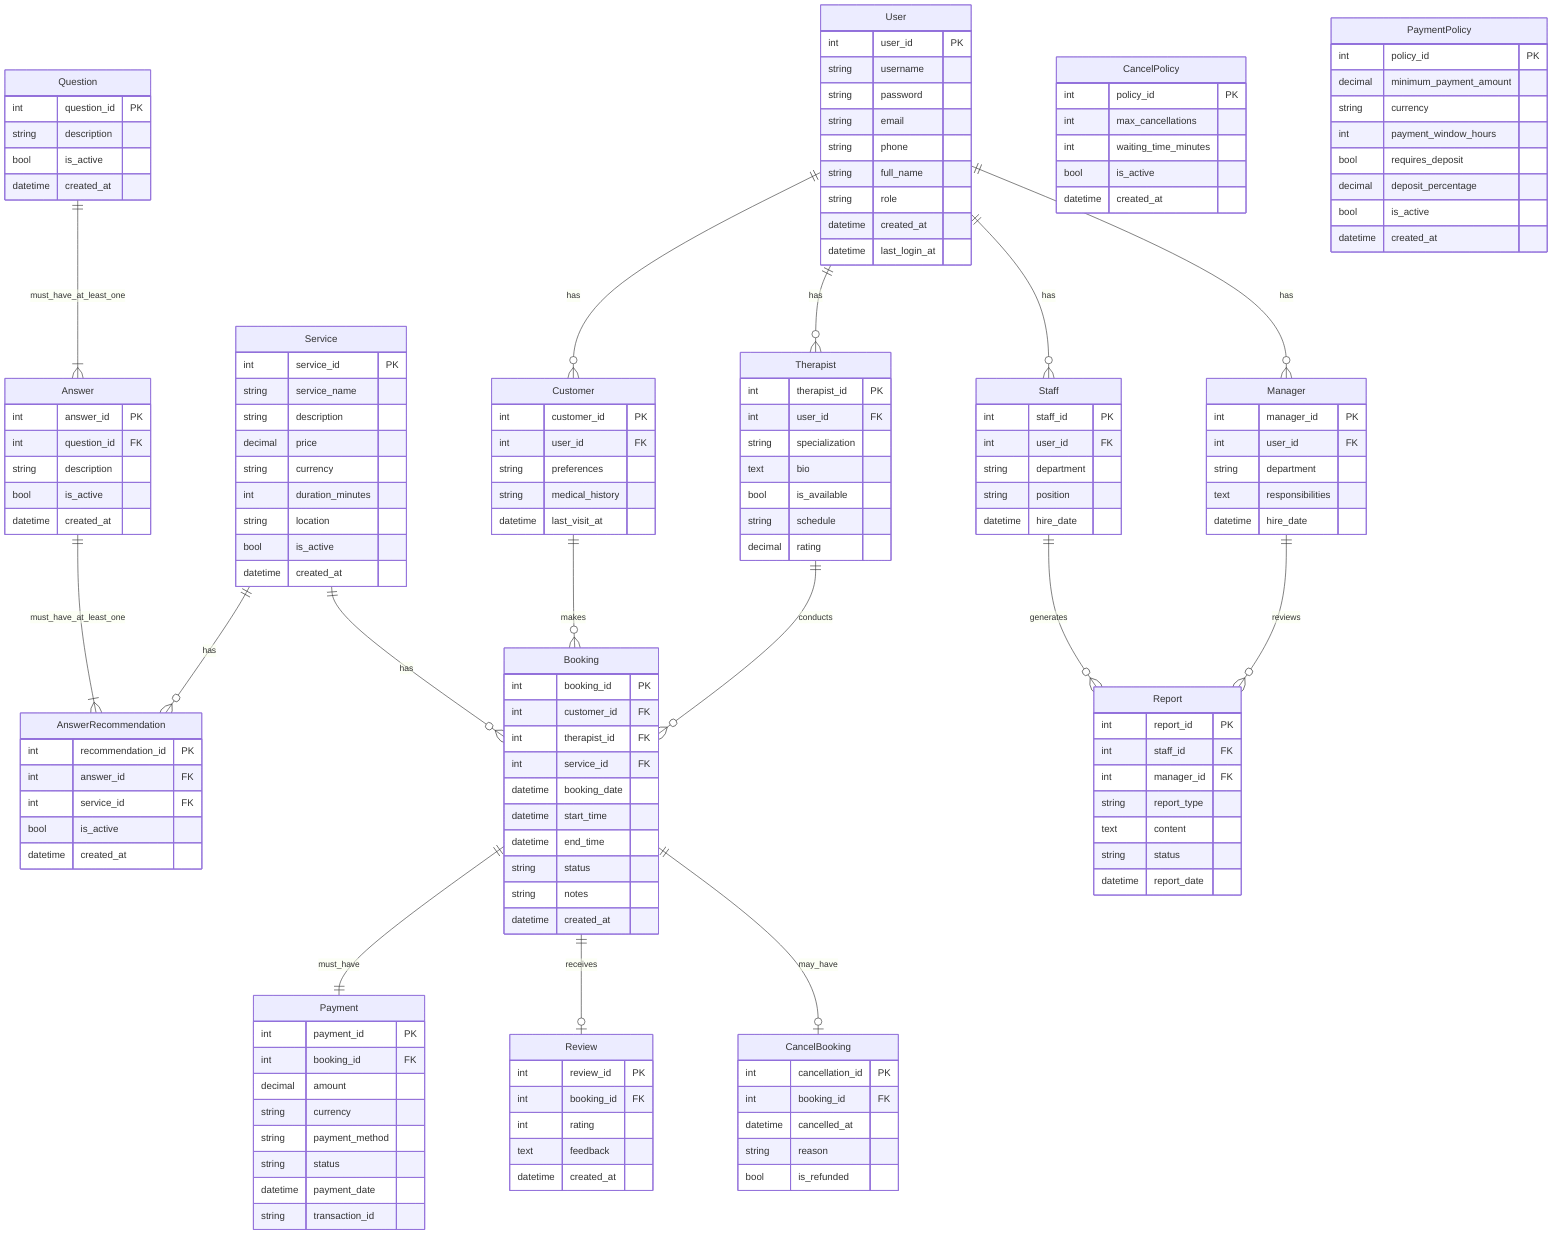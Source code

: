 erDiagram
    User {
        int user_id PK
        string username
        string password
        string email
        string phone
        string full_name
        string role
        datetime created_at
        datetime last_login_at
    }
    Service {
        int service_id PK
        string service_name
        string description
        decimal price
        string currency
        int duration_minutes
        string location
        bool is_active
        datetime created_at
    }
    Answer {
        int answer_id PK
        int question_id FK
        string description
        bool is_active
        datetime created_at
    }
    AnswerRecommendation {
        int recommendation_id PK
        int answer_id FK
        int service_id FK
        bool is_active
        datetime created_at
    }
    Question {
        int question_id PK
        string description
        bool is_active
        datetime created_at
    }
    Booking {
        int booking_id PK
        int customer_id FK
        int therapist_id FK
        int service_id FK
        datetime booking_date
        datetime start_time
        datetime end_time
        string status
        string notes
        datetime created_at
    }
    Customer {
        int customer_id PK
        int user_id FK
        string preferences
        string medical_history
        datetime last_visit_at
    }
    Therapist {
        int therapist_id PK
        int user_id FK
        string specialization
        text bio
        bool is_available
        string schedule
        decimal rating
    }
    Payment {
        int payment_id PK
        int booking_id FK
        decimal amount
        string currency
        string payment_method
        string status
        datetime payment_date
        string transaction_id
    }
    Review {
        int review_id PK
        int booking_id FK
        int rating
        text feedback
        datetime created_at
    }
    CancelBooking {
        int cancellation_id PK
        int booking_id FK
        datetime cancelled_at
        string reason
        bool is_refunded
    }
    CancelPolicy {
        int policy_id PK
        int max_cancellations
        int waiting_time_minutes
        bool is_active
        datetime created_at
    }
    PaymentPolicy {
        int policy_id PK
        decimal minimum_payment_amount
        string currency
        int payment_window_hours
        bool requires_deposit
        decimal deposit_percentage
        bool is_active
        datetime created_at
    }
    Staff {
        int staff_id PK
        int user_id FK
        string department
        string position
        datetime hire_date
    }
    Manager {
        int manager_id PK
        int user_id FK
        string department
        text responsibilities
        datetime hire_date
    }
    Report {
        int report_id PK
        int staff_id FK
        int manager_id FK
        string report_type
        text content
        string status
        datetime report_date
    }

    User ||--o{ Customer : has
    User ||--o{ Therapist : has
    User ||--o{ Staff : has
    User ||--o{ Manager : has
    Service ||--o{ Booking : has
    Question ||--|{ Answer : must_have_at_least_one
    Answer ||--|{ AnswerRecommendation : must_have_at_least_one
    Service ||--o{ AnswerRecommendation : has
    Customer ||--o{ Booking : makes
    Therapist ||--o{ Booking : conducts
    Booking ||--|| Payment : must_have
    Booking ||--o| Review : receives
    Booking ||--o| CancelBooking : may_have
    Staff ||--o{ Report : generates
    Manager ||--o{ Report : reviews